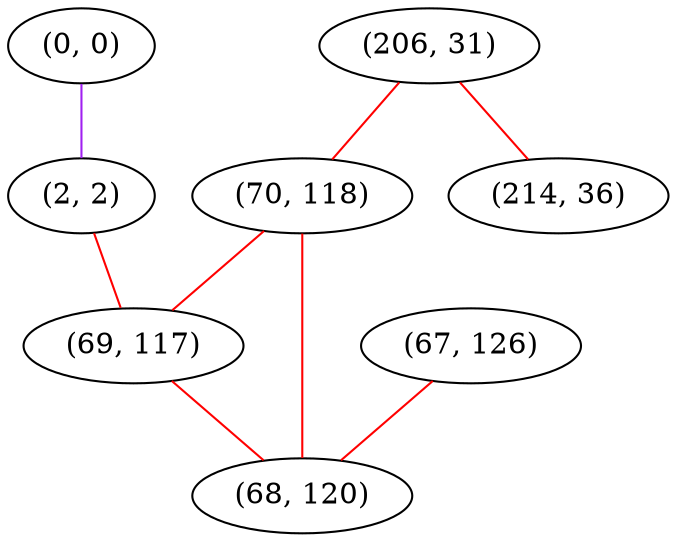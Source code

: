 graph "" {
"(0, 0)";
"(206, 31)";
"(70, 118)";
"(2, 2)";
"(67, 126)";
"(214, 36)";
"(69, 117)";
"(68, 120)";
"(0, 0)" -- "(2, 2)"  [color=purple, key=0, weight=4];
"(206, 31)" -- "(214, 36)"  [color=red, key=0, weight=1];
"(206, 31)" -- "(70, 118)"  [color=red, key=0, weight=1];
"(70, 118)" -- "(69, 117)"  [color=red, key=0, weight=1];
"(70, 118)" -- "(68, 120)"  [color=red, key=0, weight=1];
"(2, 2)" -- "(69, 117)"  [color=red, key=0, weight=1];
"(67, 126)" -- "(68, 120)"  [color=red, key=0, weight=1];
"(69, 117)" -- "(68, 120)"  [color=red, key=0, weight=1];
}
